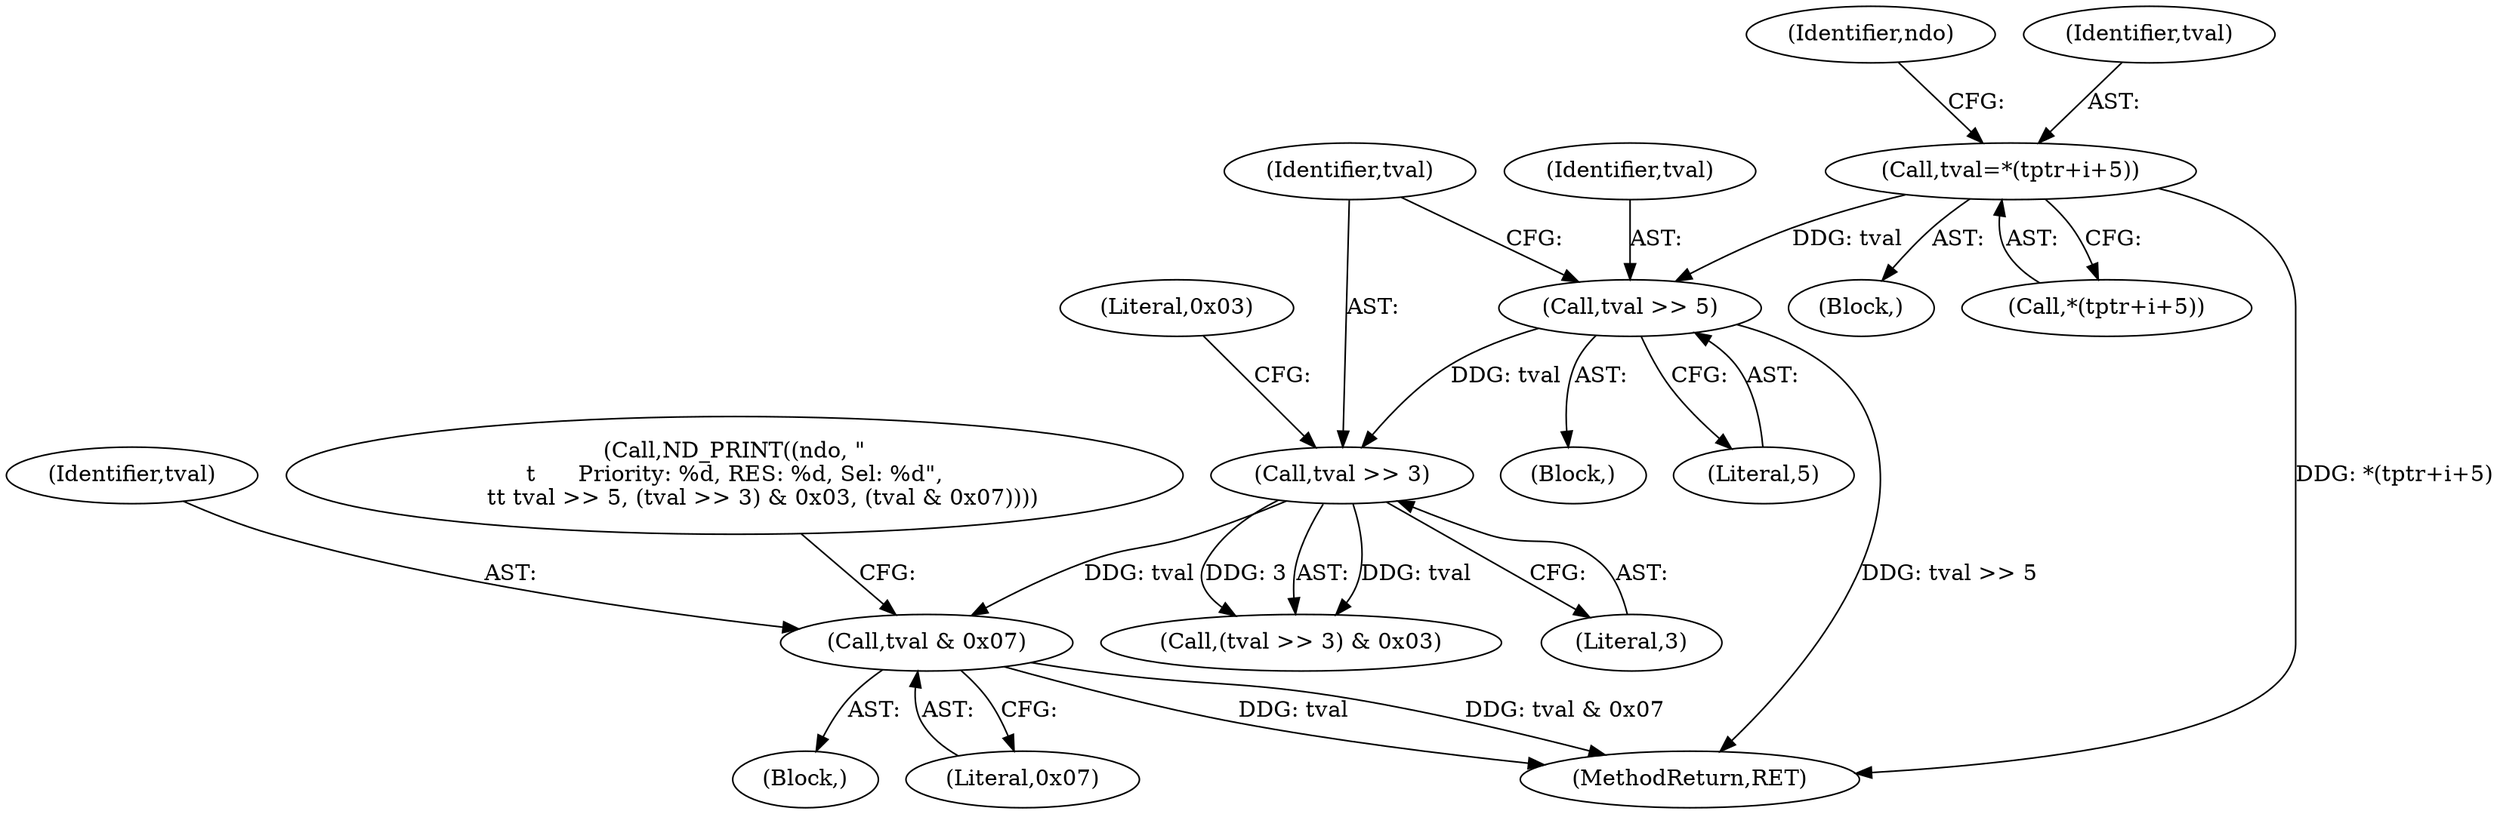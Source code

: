 digraph "1_tcpdump_34cec721d39c76be1e0a600829a7b17bdfb832b6@del" {
"1000599" [label="(Call,tval & 0x07)"];
"1000595" [label="(Call,tval >> 3)"];
"1000590" [label="(Call,tval >> 5)"];
"1000576" [label="(Call,tval=*(tptr+i+5))"];
"1000599" [label="(Call,tval & 0x07)"];
"1000595" [label="(Call,tval >> 3)"];
"1000591" [label="(Identifier,tval)"];
"1000586" [label="(Identifier,ndo)"];
"1000577" [label="(Identifier,tval)"];
"1000589" [label="(Block,)"];
"1000594" [label="(Call,(tval >> 3) & 0x03)"];
"1000578" [label="(Call,*(tptr+i+5))"];
"1000584" [label="(Call,ND_PRINT((ndo, \"\n\t      Priority: %d, RES: %d, Sel: %d\",\n        \t\t tval >> 5, (tval >> 3) & 0x03, (tval & 0x07))))"];
"1000597" [label="(Literal,3)"];
"1000590" [label="(Call,tval >> 5)"];
"1000575" [label="(Block,)"];
"1000593" [label="(Block,)"];
"1000873" [label="(MethodReturn,RET)"];
"1000592" [label="(Literal,5)"];
"1000576" [label="(Call,tval=*(tptr+i+5))"];
"1000601" [label="(Literal,0x07)"];
"1000598" [label="(Literal,0x03)"];
"1000600" [label="(Identifier,tval)"];
"1000596" [label="(Identifier,tval)"];
"1000599" -> "1000593"  [label="AST: "];
"1000599" -> "1000601"  [label="CFG: "];
"1000600" -> "1000599"  [label="AST: "];
"1000601" -> "1000599"  [label="AST: "];
"1000584" -> "1000599"  [label="CFG: "];
"1000599" -> "1000873"  [label="DDG: tval & 0x07"];
"1000599" -> "1000873"  [label="DDG: tval"];
"1000595" -> "1000599"  [label="DDG: tval"];
"1000595" -> "1000594"  [label="AST: "];
"1000595" -> "1000597"  [label="CFG: "];
"1000596" -> "1000595"  [label="AST: "];
"1000597" -> "1000595"  [label="AST: "];
"1000598" -> "1000595"  [label="CFG: "];
"1000595" -> "1000594"  [label="DDG: tval"];
"1000595" -> "1000594"  [label="DDG: 3"];
"1000590" -> "1000595"  [label="DDG: tval"];
"1000590" -> "1000589"  [label="AST: "];
"1000590" -> "1000592"  [label="CFG: "];
"1000591" -> "1000590"  [label="AST: "];
"1000592" -> "1000590"  [label="AST: "];
"1000596" -> "1000590"  [label="CFG: "];
"1000590" -> "1000873"  [label="DDG: tval >> 5"];
"1000576" -> "1000590"  [label="DDG: tval"];
"1000576" -> "1000575"  [label="AST: "];
"1000576" -> "1000578"  [label="CFG: "];
"1000577" -> "1000576"  [label="AST: "];
"1000578" -> "1000576"  [label="AST: "];
"1000586" -> "1000576"  [label="CFG: "];
"1000576" -> "1000873"  [label="DDG: *(tptr+i+5)"];
}
